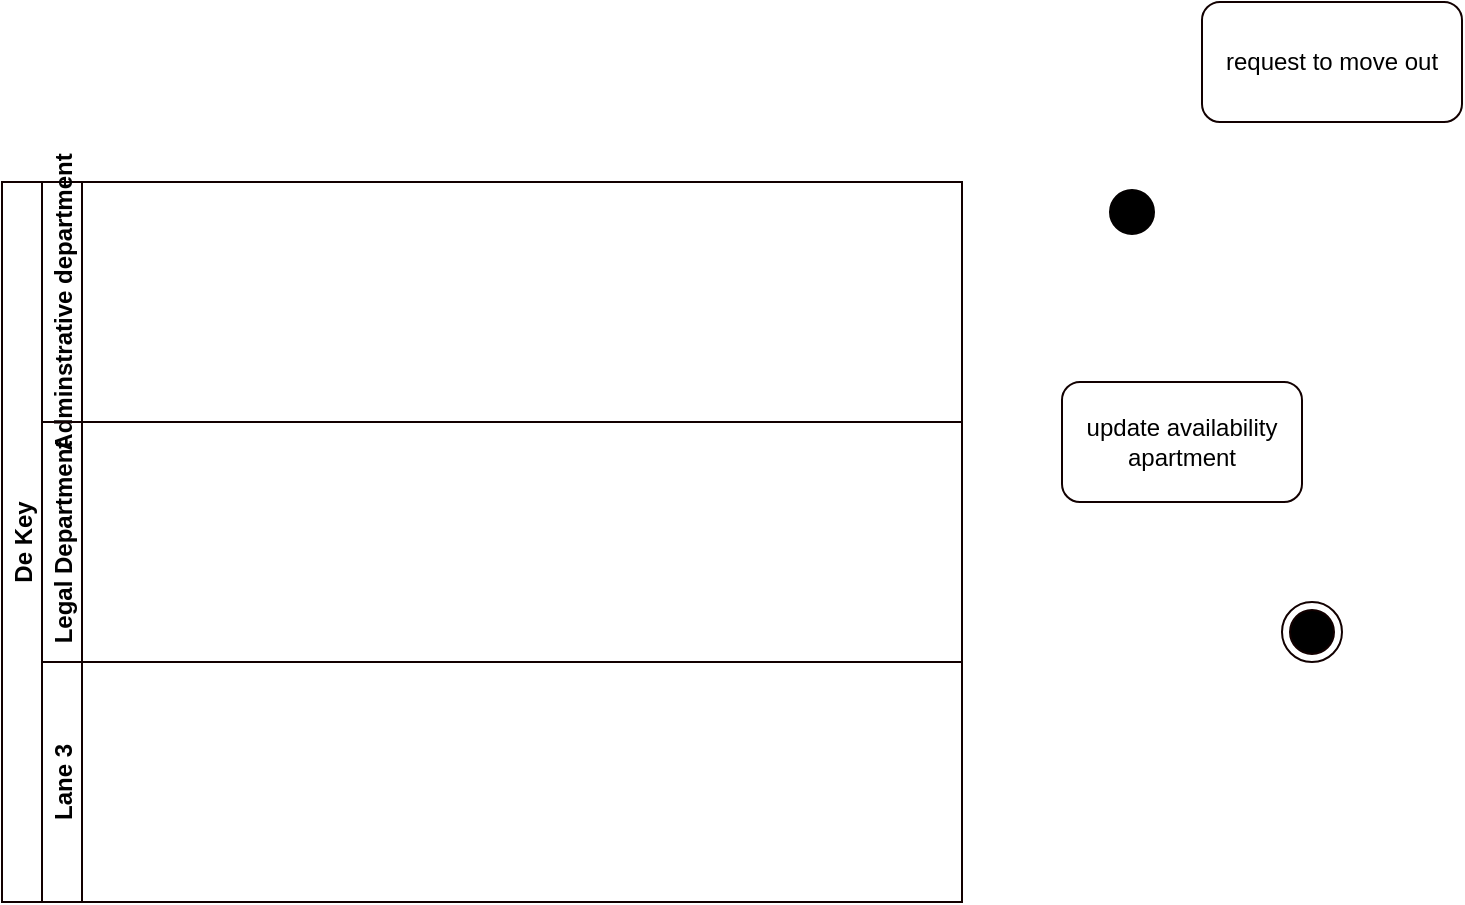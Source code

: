 <mxfile version="16.6.1" type="github">
  <diagram id="2KmrYP-xQT_wF9Lwto3m" name="Page-1">
    <mxGraphModel dx="1331" dy="1165" grid="1" gridSize="10" guides="1" tooltips="1" connect="1" arrows="1" fold="1" page="1" pageScale="1" pageWidth="1390" pageHeight="980" math="0" shadow="0">
      <root>
        <mxCell id="0" />
        <mxCell id="1" parent="0" />
        <mxCell id="HW9NstIydAIlGwlko2XY-2" value="" style="ellipse;html=1;shape=startState;fillColor=#000000;strokeColor=#030000;gradientColor=none;" parent="1" vertex="1">
          <mxGeometry x="660" y="120" width="30" height="30" as="geometry" />
        </mxCell>
        <mxCell id="HW9NstIydAIlGwlko2XY-4" value="" style="ellipse;html=1;shape=endState;fillColor=#000000;strokeColor=#120000;" parent="1" vertex="1">
          <mxGeometry x="750" y="330" width="30" height="30" as="geometry" />
        </mxCell>
        <mxCell id="HW9NstIydAIlGwlko2XY-7" value="request to move out" style="rounded=1;whiteSpace=wrap;html=1;strokeColor=#120000;fillColor=none;gradientColor=none;" parent="1" vertex="1">
          <mxGeometry x="710" y="30" width="130" height="60" as="geometry" />
        </mxCell>
        <mxCell id="HW9NstIydAIlGwlko2XY-8" value="update availability apartment" style="rounded=1;whiteSpace=wrap;html=1;strokeColor=#120000;fillColor=none;gradientColor=none;" parent="1" vertex="1">
          <mxGeometry x="640" y="220" width="120" height="60" as="geometry" />
        </mxCell>
        <mxCell id="HW9NstIydAIlGwlko2XY-9" value="De Key" style="swimlane;childLayout=stackLayout;resizeParent=1;resizeParentMax=0;horizontal=0;startSize=20;horizontalStack=0;strokeColor=#120000;fillColor=none;gradientColor=none;" parent="1" vertex="1">
          <mxGeometry x="110" y="120" width="480" height="360" as="geometry" />
        </mxCell>
        <mxCell id="HW9NstIydAIlGwlko2XY-10" value="Adminstrative department" style="swimlane;startSize=20;horizontal=0;strokeColor=#120000;fillColor=none;gradientColor=none;" parent="HW9NstIydAIlGwlko2XY-9" vertex="1">
          <mxGeometry x="20" width="460" height="120" as="geometry">
            <mxRectangle x="20" width="460" height="20" as="alternateBounds" />
          </mxGeometry>
        </mxCell>
        <mxCell id="HW9NstIydAIlGwlko2XY-11" value="Legal Department" style="swimlane;startSize=20;horizontal=0;strokeColor=#120000;fillColor=none;gradientColor=none;" parent="HW9NstIydAIlGwlko2XY-9" vertex="1">
          <mxGeometry x="20" y="120" width="460" height="120" as="geometry" />
        </mxCell>
        <mxCell id="HW9NstIydAIlGwlko2XY-12" value="Lane 3" style="swimlane;startSize=20;horizontal=0;strokeColor=#120000;fillColor=none;gradientColor=none;" parent="HW9NstIydAIlGwlko2XY-9" vertex="1">
          <mxGeometry x="20" y="240" width="460" height="120" as="geometry" />
        </mxCell>
      </root>
    </mxGraphModel>
  </diagram>
</mxfile>
